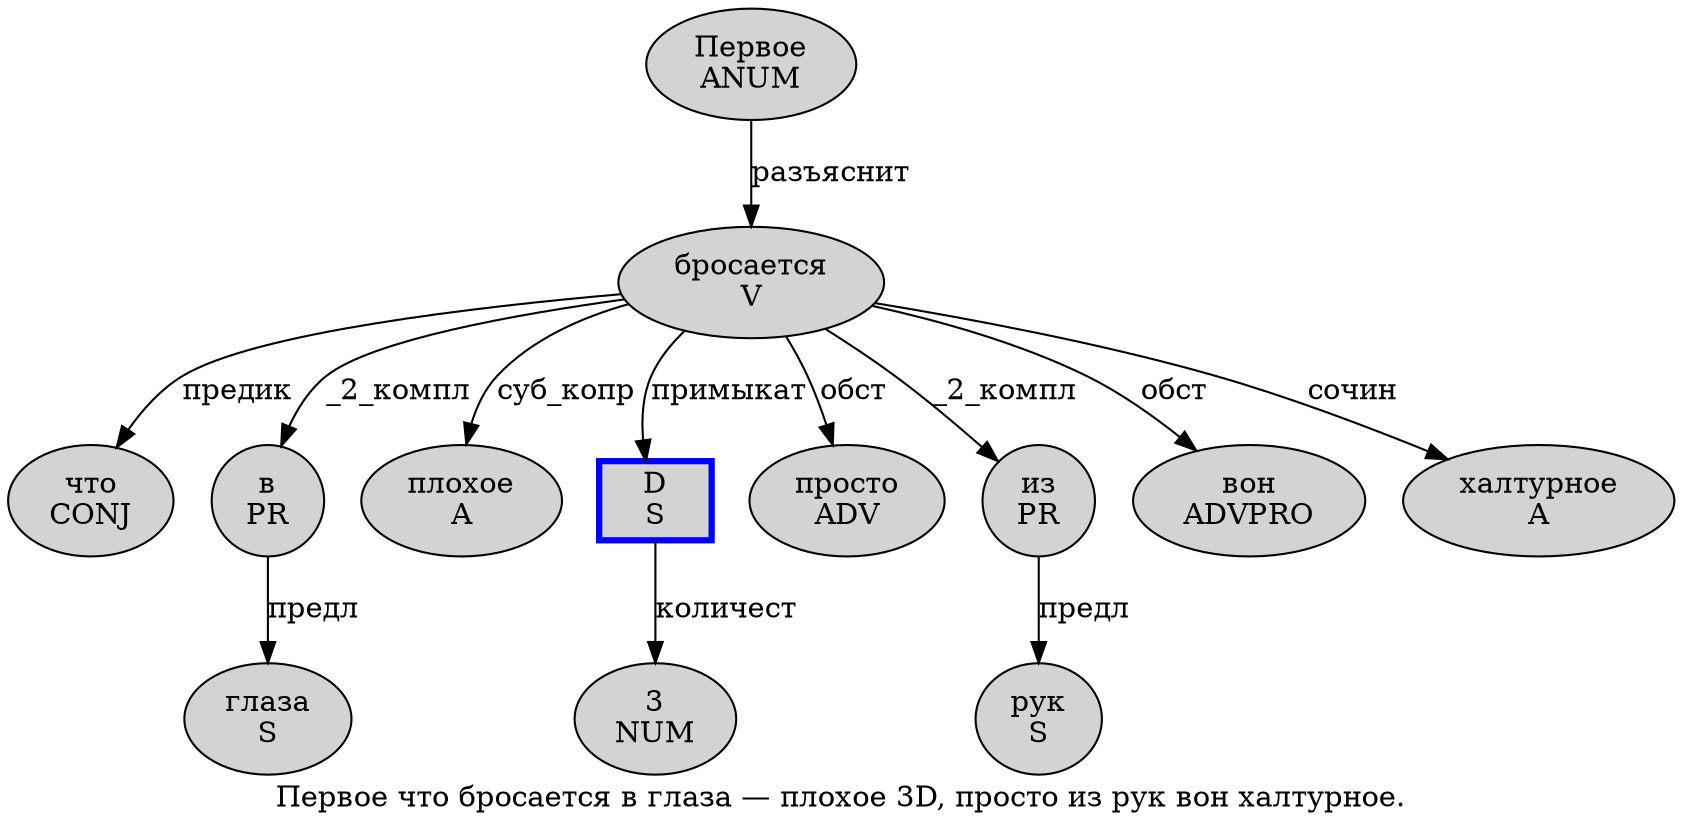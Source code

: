 digraph SENTENCE_4948 {
	graph [label="Первое что бросается в глаза — плохое 3D, просто из рук вон халтурное."]
	node [style=filled]
		0 [label="Первое
ANUM" color="" fillcolor=lightgray penwidth=1 shape=ellipse]
		1 [label="что
CONJ" color="" fillcolor=lightgray penwidth=1 shape=ellipse]
		2 [label="бросается
V" color="" fillcolor=lightgray penwidth=1 shape=ellipse]
		3 [label="в
PR" color="" fillcolor=lightgray penwidth=1 shape=ellipse]
		4 [label="глаза
S" color="" fillcolor=lightgray penwidth=1 shape=ellipse]
		6 [label="плохое
A" color="" fillcolor=lightgray penwidth=1 shape=ellipse]
		7 [label="3
NUM" color="" fillcolor=lightgray penwidth=1 shape=ellipse]
		8 [label="D
S" color=blue fillcolor=lightgray penwidth=3 shape=box]
		10 [label="просто
ADV" color="" fillcolor=lightgray penwidth=1 shape=ellipse]
		11 [label="из
PR" color="" fillcolor=lightgray penwidth=1 shape=ellipse]
		12 [label="рук
S" color="" fillcolor=lightgray penwidth=1 shape=ellipse]
		13 [label="вон
ADVPRO" color="" fillcolor=lightgray penwidth=1 shape=ellipse]
		14 [label="халтурное
A" color="" fillcolor=lightgray penwidth=1 shape=ellipse]
			2 -> 1 [label="предик"]
			2 -> 3 [label="_2_компл"]
			2 -> 6 [label="суб_копр"]
			2 -> 8 [label="примыкат"]
			2 -> 10 [label="обст"]
			2 -> 11 [label="_2_компл"]
			2 -> 13 [label="обст"]
			2 -> 14 [label="сочин"]
			8 -> 7 [label="количест"]
			3 -> 4 [label="предл"]
			0 -> 2 [label="разъяснит"]
			11 -> 12 [label="предл"]
}
